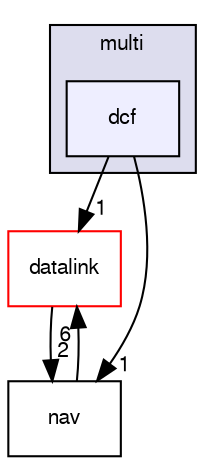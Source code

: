 digraph "sw/airborne/modules/multi/dcf" {
  compound=true
  node [ fontsize="10", fontname="FreeSans"];
  edge [ labelfontsize="10", labelfontname="FreeSans"];
  subgraph clusterdir_280ddc4eab531a6a77fbd73e72656568 {
    graph [ bgcolor="#ddddee", pencolor="black", label="multi" fontname="FreeSans", fontsize="10", URL="dir_280ddc4eab531a6a77fbd73e72656568.html"]
  dir_9f6688ff566f5c59c5622982f9071be5 [shape=box, label="dcf", style="filled", fillcolor="#eeeeff", pencolor="black", URL="dir_9f6688ff566f5c59c5622982f9071be5.html"];
  }
  dir_164c7aa663179b26059278e7f36078da [shape=box label="datalink" fillcolor="white" style="filled" color="red" URL="dir_164c7aa663179b26059278e7f36078da.html"];
  dir_984e899df90dd104b2eabcdbb76ec71f [shape=box label="nav" URL="dir_984e899df90dd104b2eabcdbb76ec71f.html"];
  dir_164c7aa663179b26059278e7f36078da->dir_984e899df90dd104b2eabcdbb76ec71f [headlabel="2", labeldistance=1.5 headhref="dir_000034_000135.html"];
  dir_9f6688ff566f5c59c5622982f9071be5->dir_164c7aa663179b26059278e7f36078da [headlabel="1", labeldistance=1.5 headhref="dir_000177_000034.html"];
  dir_9f6688ff566f5c59c5622982f9071be5->dir_984e899df90dd104b2eabcdbb76ec71f [headlabel="1", labeldistance=1.5 headhref="dir_000177_000135.html"];
  dir_984e899df90dd104b2eabcdbb76ec71f->dir_164c7aa663179b26059278e7f36078da [headlabel="6", labeldistance=1.5 headhref="dir_000135_000034.html"];
}
